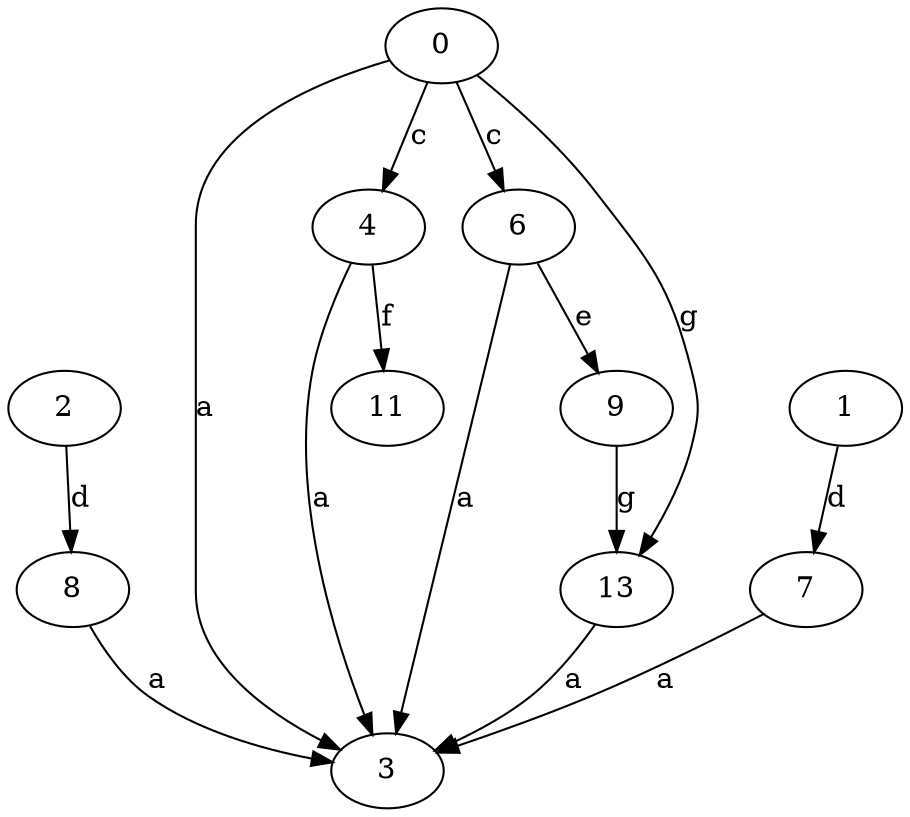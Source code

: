 strict digraph  {
2;
3;
4;
6;
7;
8;
9;
11;
0;
1;
13;
2 -> 8  [label=d];
4 -> 3  [label=a];
4 -> 11  [label=f];
6 -> 3  [label=a];
6 -> 9  [label=e];
7 -> 3  [label=a];
8 -> 3  [label=a];
9 -> 13  [label=g];
0 -> 3  [label=a];
0 -> 4  [label=c];
0 -> 6  [label=c];
0 -> 13  [label=g];
1 -> 7  [label=d];
13 -> 3  [label=a];
}
